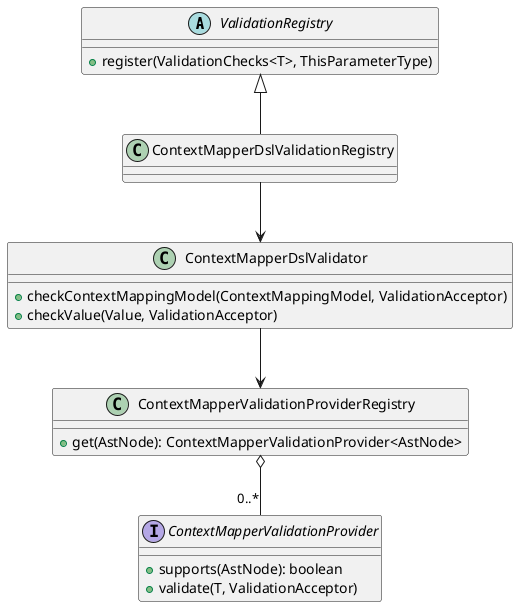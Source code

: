 @startuml
abstract class ValidationRegistry {
+ register(ValidationChecks<T>, ThisParameterType)
}

class ContextMapperDslValidationRegistry {
}

class ContextMapperDslValidator {
+ checkContextMappingModel(ContextMappingModel, ValidationAcceptor)
+ checkValue(Value, ValidationAcceptor)
}

class ContextMapperValidationProviderRegistry {
+ get(AstNode): ContextMapperValidationProvider<AstNode>
}

interface ContextMapperValidationProvider {
+ supports(AstNode): boolean
+ validate(T, ValidationAcceptor)
}

ValidationRegistry <|-- ContextMapperDslValidationRegistry
ContextMapperDslValidationRegistry --> ContextMapperDslValidator
ContextMapperDslValidator --> ContextMapperValidationProviderRegistry
ContextMapperValidationProviderRegistry o-- "0..*" ContextMapperValidationProvider
@enduml